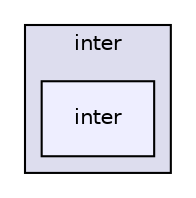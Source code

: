 digraph "C:/Users/Mateusz/Desktop/inter/inter" {
  compound=true
  node [ fontsize="10", fontname="Helvetica"];
  edge [ labelfontsize="10", labelfontname="Helvetica"];
  subgraph clusterdir_ec2aea738e28bc585d226197dee93ea1 {
    graph [ bgcolor="#ddddee", pencolor="black", label="inter" fontname="Helvetica", fontsize="10", URL="dir_ec2aea738e28bc585d226197dee93ea1.html"]
  dir_119f36ce2533f04b4d1f439acb29287a [shape=box, label="inter", style="filled", fillcolor="#eeeeff", pencolor="black", URL="dir_119f36ce2533f04b4d1f439acb29287a.html"];
  }
}
